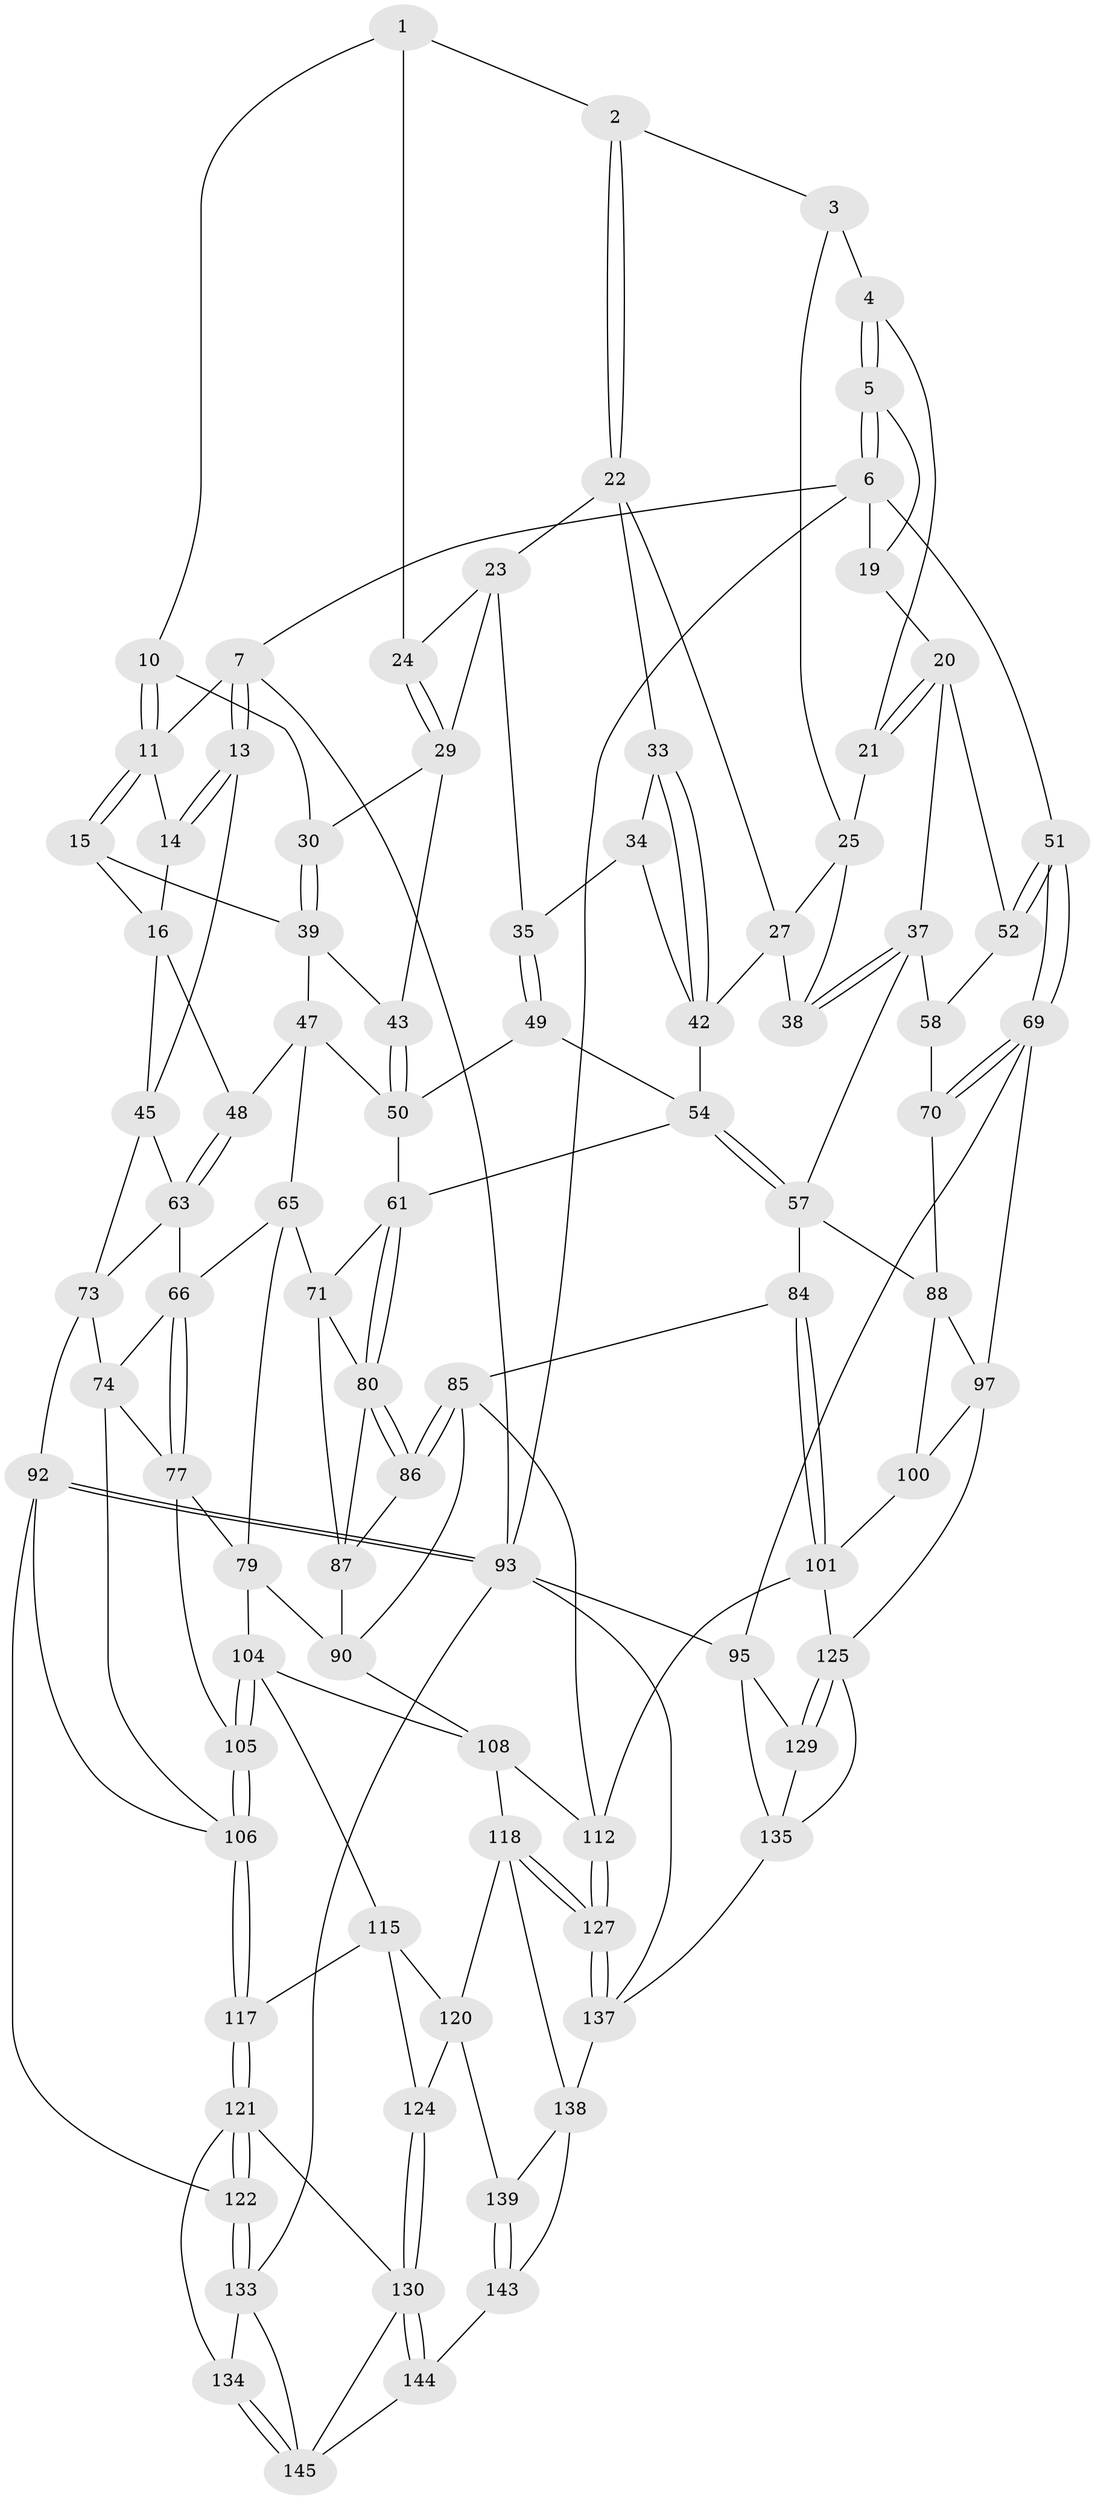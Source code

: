 // original degree distribution, {3: 0.013513513513513514, 4: 0.21621621621621623, 5: 0.5675675675675675, 6: 0.20270270270270271}
// Generated by graph-tools (version 1.1) at 2025/11/02/27/25 16:11:57]
// undirected, 90 vertices, 202 edges
graph export_dot {
graph [start="1"]
  node [color=gray90,style=filled];
  1 [pos="+0.29894617139212154+0",super="+9"];
  2 [pos="+0.5580951754606144+0"];
  3 [pos="+0.6035984211051991+0",super="+18"];
  4 [pos="+0.8827295416238959+0",super="+17"];
  5 [pos="+0.9517075508358215+0"];
  6 [pos="+1+0",super="+44"];
  7 [pos="+0+0",super="+8"];
  10 [pos="+0.26826452774838644+0.12265145157922919"];
  11 [pos="+0.20328274535659696+0.13973112845816968",super="+12"];
  13 [pos="+0+0"];
  14 [pos="+0.12565437353237446+0.044433001723277785"];
  15 [pos="+0.17095243400678253+0.16581007027463854"];
  16 [pos="+0.11963212182005563+0.16477864583613783",super="+46"];
  19 [pos="+0.900943039002448+0.14388588264367222"];
  20 [pos="+0.8663571981500114+0.18671589999760468",super="+36"];
  21 [pos="+0.7984984044061029+0.12697953323658137"];
  22 [pos="+0.5467039267883708+0",super="+28"];
  23 [pos="+0.43785476035777043+0.10150811026711441",super="+31"];
  24 [pos="+0.37747157913190155+0.09471273063688204"];
  25 [pos="+0.7197738892875211+0.1382054755671545",super="+26"];
  27 [pos="+0.6576686550609013+0.14720033945050423",super="+41"];
  29 [pos="+0.33075264889342804+0.17366633769200449",super="+32"];
  30 [pos="+0.30270727201829045+0.15987585694244819"];
  33 [pos="+0.5889494264606536+0.15180444007861726"];
  34 [pos="+0.5307728373151989+0.2205080847065958"];
  35 [pos="+0.5260982874300447+0.2217472889216712"];
  37 [pos="+0.7485995861671443+0.24051723724872034",super="+56"];
  38 [pos="+0.7451842022765646+0.23806223468760263"];
  39 [pos="+0.2570172970143745+0.2902822007356406",super="+40"];
  42 [pos="+0.6423416043672437+0.2652870771902692",super="+53"];
  43 [pos="+0.3762083543575677+0.2565872523753871"];
  45 [pos="+0+0.20441293635818572",super="+64"];
  47 [pos="+0.23173290210948153+0.32833358722906625",super="+60"];
  48 [pos="+0.19676943961082188+0.3507887665693548"];
  49 [pos="+0.4544093748991382+0.30914250514407643"];
  50 [pos="+0.4257161583196557+0.306494802630102",super="+59"];
  51 [pos="+1+0.3283772500081211"];
  52 [pos="+0.9287304732711502+0.31324597208357147"];
  54 [pos="+0.6247465751875202+0.4199913727540357",super="+55"];
  57 [pos="+0.7330485586211227+0.47067283759462886",super="+83"];
  58 [pos="+0.8591634592310762+0.3785106135079229"];
  61 [pos="+0.5356068427068338+0.43969883381990993",super="+62"];
  63 [pos="+0.1844456245606559+0.3706341053493234",super="+68"];
  65 [pos="+0.32755407698655065+0.4633948035316001",super="+72"];
  66 [pos="+0.2776317217072778+0.4778787387309456",super="+67"];
  69 [pos="+1+0.5375601435554561",super="+96"];
  70 [pos="+0.9971756717657732+0.49575303182488284"];
  71 [pos="+0.40528979927114667+0.5151337057356519",super="+82"];
  73 [pos="+0+0.5377448337268593",super="+76"];
  74 [pos="+0.18766690333345626+0.60866208173966",super="+75"];
  77 [pos="+0.2313743065088619+0.5933441271345099",super="+78"];
  79 [pos="+0.3379707707070114+0.5798336509385181",super="+91"];
  80 [pos="+0.524751392768994+0.47347438253930624",super="+81"];
  84 [pos="+0.6645331748695926+0.6437339652226279"];
  85 [pos="+0.6544102997745764+0.64973357554541",super="+102"];
  86 [pos="+0.5372213716721033+0.6044501025593336"];
  87 [pos="+0.5359216519868483+0.604624846292783",super="+89"];
  88 [pos="+0.7870212206626546+0.5054010599772194",super="+99"];
  90 [pos="+0.44135139421777114+0.634485806897459",super="+103"];
  92 [pos="+0+0.6929536180712678",super="+110"];
  93 [pos="+0+1",super="+94"];
  95 [pos="+1+1",super="+128"];
  97 [pos="+1+0.6928255890447054",super="+98"];
  100 [pos="+0.8188389453437197+0.7654603137608538"];
  101 [pos="+0.8168755249505211+0.7666133271225636",super="+111"];
  104 [pos="+0.37012424455241566+0.7205438591508702",super="+109"];
  105 [pos="+0.27699998080455535+0.7388199600789281"];
  106 [pos="+0.2556350487116095+0.7703386688250871",super="+107"];
  108 [pos="+0.49248176957617734+0.7575531393733521",super="+114"];
  112 [pos="+0.6781874802589991+0.8473434506503674",super="+113"];
  115 [pos="+0.3897488907989344+0.7533747446656165",super="+116"];
  117 [pos="+0.23791271741287442+0.8300629564583788"];
  118 [pos="+0.5438241186495423+0.8419881469038188",super="+119"];
  120 [pos="+0.4244473787465697+0.8293160081031312",super="+123"];
  121 [pos="+0.22938547574578563+0.8381824406903885",super="+132"];
  122 [pos="+0.026385011469203877+0.8158384034370284"];
  124 [pos="+0.355741683766125+0.8999170525673644"];
  125 [pos="+0.9593653532785855+0.8593015604704848",super="+126"];
  127 [pos="+0.6573518910866462+0.987097862032882"];
  129 [pos="+0.9505223477357563+0.9323916844713868"];
  130 [pos="+0.25433709911594116+0.946186772968515",super="+131"];
  133 [pos="+0.08256761207898079+0.9108534191911427",super="+142"];
  134 [pos="+0.1370625794234601+0.9389348273257078"];
  135 [pos="+0.8210601504336459+0.909362238431099",super="+136"];
  137 [pos="+0.6929678518418233+1",super="+140"];
  138 [pos="+0.4997271721003404+0.9071756244110815",super="+141"];
  139 [pos="+0.3833642691598278+0.9331474036292838"];
  143 [pos="+0.3795469931931607+0.9583197092135718",super="+148"];
  144 [pos="+0.2743943962160205+0.9741431708269703",super="+147"];
  145 [pos="+0.1679027376090906+0.9867090332466062",super="+146"];
  1 -- 2;
  1 -- 24;
  1 -- 10;
  2 -- 3;
  2 -- 22;
  2 -- 22;
  3 -- 4 [weight=2];
  3 -- 25;
  4 -- 5;
  4 -- 5;
  4 -- 21;
  5 -- 6;
  5 -- 6;
  5 -- 19;
  6 -- 7;
  6 -- 51;
  6 -- 19;
  6 -- 93;
  7 -- 13;
  7 -- 13;
  7 -- 93;
  7 -- 11;
  10 -- 11;
  10 -- 11;
  10 -- 30;
  11 -- 15;
  11 -- 15;
  11 -- 14;
  13 -- 14;
  13 -- 14;
  13 -- 45;
  14 -- 16;
  15 -- 16;
  15 -- 39;
  16 -- 48;
  16 -- 45;
  19 -- 20;
  20 -- 21;
  20 -- 21;
  20 -- 37;
  20 -- 52;
  21 -- 25;
  22 -- 23;
  22 -- 33;
  22 -- 27;
  23 -- 24;
  23 -- 35;
  23 -- 29;
  24 -- 29;
  24 -- 29;
  25 -- 27;
  25 -- 38;
  27 -- 42;
  27 -- 38;
  29 -- 30;
  29 -- 43;
  30 -- 39;
  30 -- 39;
  33 -- 34;
  33 -- 42;
  33 -- 42;
  34 -- 35;
  34 -- 42;
  35 -- 49;
  35 -- 49;
  37 -- 38;
  37 -- 38;
  37 -- 57;
  37 -- 58;
  39 -- 43;
  39 -- 47;
  42 -- 54;
  43 -- 50;
  43 -- 50;
  45 -- 73;
  45 -- 63;
  47 -- 48;
  47 -- 65;
  47 -- 50;
  48 -- 63;
  48 -- 63;
  49 -- 50;
  49 -- 54;
  50 -- 61;
  51 -- 52;
  51 -- 52;
  51 -- 69;
  51 -- 69;
  52 -- 58;
  54 -- 57;
  54 -- 57;
  54 -- 61;
  57 -- 88;
  57 -- 84;
  58 -- 70;
  61 -- 80;
  61 -- 80;
  61 -- 71;
  63 -- 73;
  63 -- 66;
  65 -- 66;
  65 -- 79;
  65 -- 71;
  66 -- 77;
  66 -- 77;
  66 -- 74;
  69 -- 70;
  69 -- 70;
  69 -- 97;
  69 -- 95;
  70 -- 88;
  71 -- 87;
  71 -- 80;
  73 -- 92;
  73 -- 74;
  74 -- 77;
  74 -- 106;
  77 -- 79;
  77 -- 105;
  79 -- 104;
  79 -- 90;
  80 -- 86;
  80 -- 86;
  80 -- 87;
  84 -- 85;
  84 -- 101;
  84 -- 101;
  85 -- 86;
  85 -- 86;
  85 -- 112;
  85 -- 90;
  86 -- 87;
  87 -- 90;
  88 -- 100;
  88 -- 97;
  90 -- 108;
  92 -- 93;
  92 -- 93;
  92 -- 122;
  92 -- 106;
  93 -- 95;
  93 -- 137;
  93 -- 133;
  95 -- 129;
  95 -- 135;
  97 -- 125;
  97 -- 100;
  100 -- 101;
  101 -- 112;
  101 -- 125;
  104 -- 105;
  104 -- 105;
  104 -- 115;
  104 -- 108;
  105 -- 106;
  105 -- 106;
  106 -- 117;
  106 -- 117;
  108 -- 112;
  108 -- 118;
  112 -- 127;
  112 -- 127;
  115 -- 120;
  115 -- 124;
  115 -- 117;
  117 -- 121;
  117 -- 121;
  118 -- 127;
  118 -- 127;
  118 -- 120;
  118 -- 138;
  120 -- 139;
  120 -- 124;
  121 -- 122;
  121 -- 122;
  121 -- 130;
  121 -- 134;
  122 -- 133;
  122 -- 133;
  124 -- 130;
  124 -- 130;
  125 -- 129;
  125 -- 129;
  125 -- 135;
  127 -- 137;
  127 -- 137;
  129 -- 135;
  130 -- 144;
  130 -- 144;
  130 -- 145;
  133 -- 134;
  133 -- 145;
  134 -- 145;
  134 -- 145;
  135 -- 137;
  137 -- 138;
  138 -- 139;
  138 -- 143;
  139 -- 143;
  139 -- 143;
  143 -- 144 [weight=2];
  144 -- 145;
}
